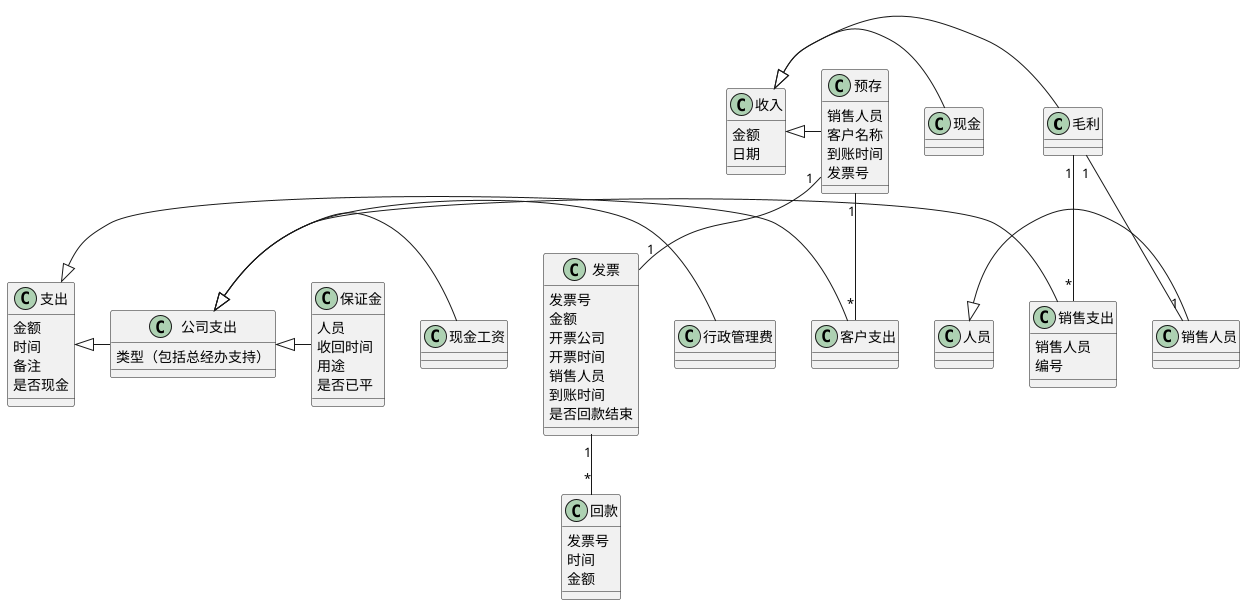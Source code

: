 @startuml online

' 为记录公司赚多少钱
class 毛利

class 现金

class 预存{
    销售人员
    客户名称
    到账时间
    发票号
}

预存 "1" -- "1" 发票

class 发票 {
    发票号
    金额
    开票公司
    开票时间
    销售人员
    到账时间
    是否回款结束
}


class 回款 {
    发票号
    时间
    金额
}

发票 "1" -- "*" 回款

class 支出{
    金额
    时间
    备注
    是否现金
}

class 客户支出

支出 <|- 客户支出
支出 <|- 公司支出



class 收入{
    金额
    日期
}

收入 <|- 毛利
收入 <|- 现金
收入 <|- 预存

预存 "1" -- "*" 客户支出

class 人员
class 销售人员

人员 <|- 销售人员

class 销售支出{
    销售人员
    编号
}



毛利 "1"--"1" 销售人员
毛利 "1"--"*" 销售支出


' 为记录公司花多少钱

class 行政管理费


公司支出 <|- 行政管理费
公司支出 <|- 销售支出
公司支出 <|- 现金工资

class 公司支出 {
    类型（包括总经办支持）    
}

class 保证金{
    人员
    收回时间
    用途
    是否已平
}

公司支出 <|- 保证金


@enduml